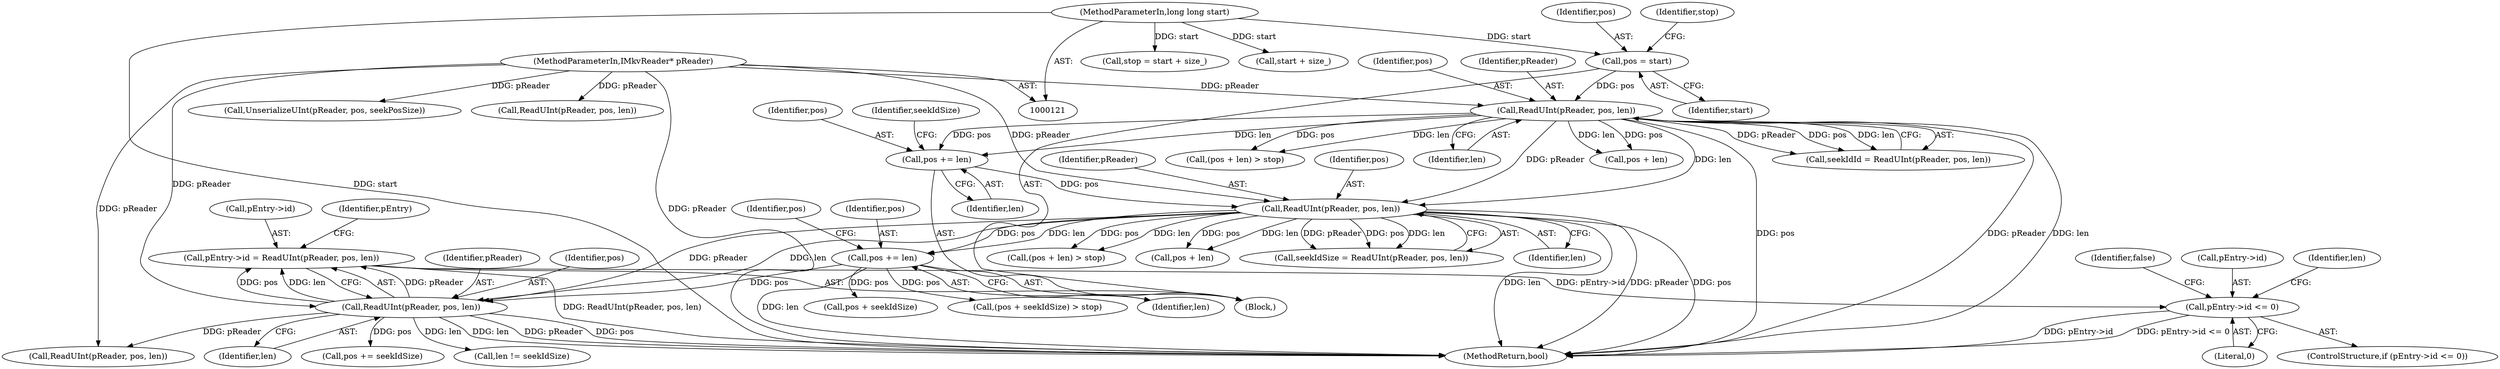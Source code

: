 digraph "0_Android_04839626ed859623901ebd3a5fd483982186b59d_188@pointer" {
"1000200" [label="(Call,pEntry->id = ReadUInt(pReader, pos, len))"];
"1000204" [label="(Call,ReadUInt(pReader, pos, len))"];
"1000171" [label="(Call,ReadUInt(pReader, pos, len))"];
"1000147" [label="(Call,ReadUInt(pReader, pos, len))"];
"1000122" [label="(MethodParameterIn,IMkvReader* pReader)"];
"1000134" [label="(Call,pos = start)"];
"1000123" [label="(MethodParameterIn,long long start)"];
"1000165" [label="(Call,pos += len)"];
"1000189" [label="(Call,pos += len)"];
"1000209" [label="(Call,pEntry->id <= 0)"];
"1000158" [label="(Call,(pos + len) > stop)"];
"1000183" [label="(Call,pos + len)"];
"1000169" [label="(Call,seekIdSize = ReadUInt(pReader, pos, len))"];
"1000209" [label="(Call,pEntry->id <= 0)"];
"1000174" [label="(Identifier,len)"];
"1000172" [label="(Identifier,pReader)"];
"1000194" [label="(Call,pos + seekIdSize)"];
"1000126" [label="(Block,)"];
"1000190" [label="(Identifier,pos)"];
"1000218" [label="(Identifier,len)"];
"1000211" [label="(Identifier,pEntry)"];
"1000200" [label="(Call,pEntry->id = ReadUInt(pReader, pos, len))"];
"1000205" [label="(Identifier,pReader)"];
"1000193" [label="(Call,(pos + seekIdSize) > stop)"];
"1000122" [label="(MethodParameterIn,IMkvReader* pReader)"];
"1000150" [label="(Identifier,len)"];
"1000123" [label="(MethodParameterIn,long long start)"];
"1000147" [label="(Call,ReadUInt(pReader, pos, len))"];
"1000182" [label="(Call,(pos + len) > stop)"];
"1000222" [label="(Call,pos += seekIdSize)"];
"1000138" [label="(Call,stop = start + size_)"];
"1000149" [label="(Identifier,pos)"];
"1000285" [label="(Call,UnserializeUInt(pReader, pos, seekPosSize))"];
"1000195" [label="(Identifier,pos)"];
"1000171" [label="(Call,ReadUInt(pReader, pos, len))"];
"1000191" [label="(Identifier,len)"];
"1000165" [label="(Call,pos += len)"];
"1000134" [label="(Call,pos = start)"];
"1000213" [label="(Literal,0)"];
"1000140" [label="(Call,start + size_)"];
"1000135" [label="(Identifier,pos)"];
"1000208" [label="(ControlStructure,if (pEntry->id <= 0))"];
"1000201" [label="(Call,pEntry->id)"];
"1000252" [label="(Call,ReadUInt(pReader, pos, len))"];
"1000189" [label="(Call,pos += len)"];
"1000206" [label="(Identifier,pos)"];
"1000159" [label="(Call,pos + len)"];
"1000173" [label="(Identifier,pos)"];
"1000308" [label="(MethodReturn,bool)"];
"1000170" [label="(Identifier,seekIdSize)"];
"1000166" [label="(Identifier,pos)"];
"1000217" [label="(Call,len != seekIdSize)"];
"1000136" [label="(Identifier,start)"];
"1000148" [label="(Identifier,pReader)"];
"1000139" [label="(Identifier,stop)"];
"1000145" [label="(Call,seekIdId = ReadUInt(pReader, pos, len))"];
"1000207" [label="(Identifier,len)"];
"1000204" [label="(Call,ReadUInt(pReader, pos, len))"];
"1000215" [label="(Identifier,false)"];
"1000167" [label="(Identifier,len)"];
"1000228" [label="(Call,ReadUInt(pReader, pos, len))"];
"1000210" [label="(Call,pEntry->id)"];
"1000200" -> "1000126"  [label="AST: "];
"1000200" -> "1000204"  [label="CFG: "];
"1000201" -> "1000200"  [label="AST: "];
"1000204" -> "1000200"  [label="AST: "];
"1000211" -> "1000200"  [label="CFG: "];
"1000200" -> "1000308"  [label="DDG: ReadUInt(pReader, pos, len)"];
"1000204" -> "1000200"  [label="DDG: pReader"];
"1000204" -> "1000200"  [label="DDG: pos"];
"1000204" -> "1000200"  [label="DDG: len"];
"1000200" -> "1000209"  [label="DDG: pEntry->id"];
"1000204" -> "1000207"  [label="CFG: "];
"1000205" -> "1000204"  [label="AST: "];
"1000206" -> "1000204"  [label="AST: "];
"1000207" -> "1000204"  [label="AST: "];
"1000204" -> "1000308"  [label="DDG: pReader"];
"1000204" -> "1000308"  [label="DDG: pos"];
"1000204" -> "1000308"  [label="DDG: len"];
"1000171" -> "1000204"  [label="DDG: pReader"];
"1000171" -> "1000204"  [label="DDG: len"];
"1000122" -> "1000204"  [label="DDG: pReader"];
"1000189" -> "1000204"  [label="DDG: pos"];
"1000204" -> "1000217"  [label="DDG: len"];
"1000204" -> "1000222"  [label="DDG: pos"];
"1000204" -> "1000228"  [label="DDG: pReader"];
"1000171" -> "1000169"  [label="AST: "];
"1000171" -> "1000174"  [label="CFG: "];
"1000172" -> "1000171"  [label="AST: "];
"1000173" -> "1000171"  [label="AST: "];
"1000174" -> "1000171"  [label="AST: "];
"1000169" -> "1000171"  [label="CFG: "];
"1000171" -> "1000308"  [label="DDG: pReader"];
"1000171" -> "1000308"  [label="DDG: pos"];
"1000171" -> "1000308"  [label="DDG: len"];
"1000171" -> "1000169"  [label="DDG: pReader"];
"1000171" -> "1000169"  [label="DDG: pos"];
"1000171" -> "1000169"  [label="DDG: len"];
"1000147" -> "1000171"  [label="DDG: pReader"];
"1000147" -> "1000171"  [label="DDG: len"];
"1000122" -> "1000171"  [label="DDG: pReader"];
"1000165" -> "1000171"  [label="DDG: pos"];
"1000171" -> "1000182"  [label="DDG: pos"];
"1000171" -> "1000182"  [label="DDG: len"];
"1000171" -> "1000183"  [label="DDG: pos"];
"1000171" -> "1000183"  [label="DDG: len"];
"1000171" -> "1000189"  [label="DDG: len"];
"1000171" -> "1000189"  [label="DDG: pos"];
"1000147" -> "1000145"  [label="AST: "];
"1000147" -> "1000150"  [label="CFG: "];
"1000148" -> "1000147"  [label="AST: "];
"1000149" -> "1000147"  [label="AST: "];
"1000150" -> "1000147"  [label="AST: "];
"1000145" -> "1000147"  [label="CFG: "];
"1000147" -> "1000308"  [label="DDG: pos"];
"1000147" -> "1000308"  [label="DDG: pReader"];
"1000147" -> "1000308"  [label="DDG: len"];
"1000147" -> "1000145"  [label="DDG: pReader"];
"1000147" -> "1000145"  [label="DDG: pos"];
"1000147" -> "1000145"  [label="DDG: len"];
"1000122" -> "1000147"  [label="DDG: pReader"];
"1000134" -> "1000147"  [label="DDG: pos"];
"1000147" -> "1000158"  [label="DDG: pos"];
"1000147" -> "1000158"  [label="DDG: len"];
"1000147" -> "1000159"  [label="DDG: pos"];
"1000147" -> "1000159"  [label="DDG: len"];
"1000147" -> "1000165"  [label="DDG: len"];
"1000147" -> "1000165"  [label="DDG: pos"];
"1000122" -> "1000121"  [label="AST: "];
"1000122" -> "1000308"  [label="DDG: pReader"];
"1000122" -> "1000228"  [label="DDG: pReader"];
"1000122" -> "1000252"  [label="DDG: pReader"];
"1000122" -> "1000285"  [label="DDG: pReader"];
"1000134" -> "1000126"  [label="AST: "];
"1000134" -> "1000136"  [label="CFG: "];
"1000135" -> "1000134"  [label="AST: "];
"1000136" -> "1000134"  [label="AST: "];
"1000139" -> "1000134"  [label="CFG: "];
"1000123" -> "1000134"  [label="DDG: start"];
"1000123" -> "1000121"  [label="AST: "];
"1000123" -> "1000308"  [label="DDG: start"];
"1000123" -> "1000138"  [label="DDG: start"];
"1000123" -> "1000140"  [label="DDG: start"];
"1000165" -> "1000126"  [label="AST: "];
"1000165" -> "1000167"  [label="CFG: "];
"1000166" -> "1000165"  [label="AST: "];
"1000167" -> "1000165"  [label="AST: "];
"1000170" -> "1000165"  [label="CFG: "];
"1000189" -> "1000126"  [label="AST: "];
"1000189" -> "1000191"  [label="CFG: "];
"1000190" -> "1000189"  [label="AST: "];
"1000191" -> "1000189"  [label="AST: "];
"1000195" -> "1000189"  [label="CFG: "];
"1000189" -> "1000308"  [label="DDG: len"];
"1000189" -> "1000193"  [label="DDG: pos"];
"1000189" -> "1000194"  [label="DDG: pos"];
"1000209" -> "1000208"  [label="AST: "];
"1000209" -> "1000213"  [label="CFG: "];
"1000210" -> "1000209"  [label="AST: "];
"1000213" -> "1000209"  [label="AST: "];
"1000215" -> "1000209"  [label="CFG: "];
"1000218" -> "1000209"  [label="CFG: "];
"1000209" -> "1000308"  [label="DDG: pEntry->id <= 0"];
"1000209" -> "1000308"  [label="DDG: pEntry->id"];
}
